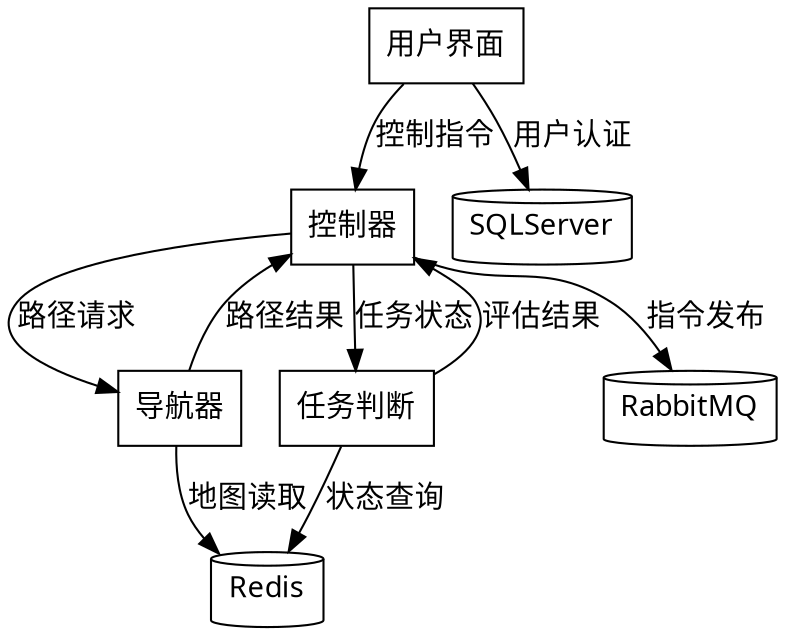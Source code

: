 digraph 全局软件结构 {
  graph [fontname="Microsoft YaHei"];
  node [fontname="Microsoft YaHei"];
  edge [fontname="Microsoft YaHei"];

  // 系统组件
  用户界面 [shape=box];
  控制器 [shape=box];
  导航器 [shape=box];
  任务判断 [shape=box];

  // 外部系统
  Redis [shape=cylinder];
  RabbitMQ [shape=cylinder];
  SQLServer [shape=cylinder];

  // 数据流
  用户界面 -> 控制器 [label="控制指令"];
  控制器 -> 导航器 [label="路径请求"];
  导航器 -> 控制器 [label="路径结果"];
  控制器 -> 任务判断 [label="任务状态"];
  任务判断 -> 控制器 [label="评估结果"];

  // 外部系统交互
  控制器 -> RabbitMQ [label="指令发布"];
  导航器 -> Redis [label="地图读取"];
  任务判断 -> Redis [label="状态查询"];
  用户界面 -> SQLServer [label="用户认证"];
}